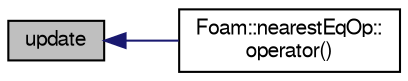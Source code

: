 digraph "update"
{
  bgcolor="transparent";
  edge [fontname="FreeSans",fontsize="10",labelfontname="FreeSans",labelfontsize="10"];
  node [fontname="FreeSans",fontsize="10",shape=record];
  rankdir="LR";
  Node324 [label="update",height=0.2,width=0.4,color="black", fillcolor="grey75", style="filled", fontcolor="black"];
  Node324 -> Node325 [dir="back",color="midnightblue",fontsize="10",style="solid",fontname="FreeSans"];
  Node325 [label="Foam::nearestEqOp::\loperator()",height=0.2,width=0.4,color="black",URL="$a29394.html#a7125bb052e112a423cd8082006cdac3b"];
}

